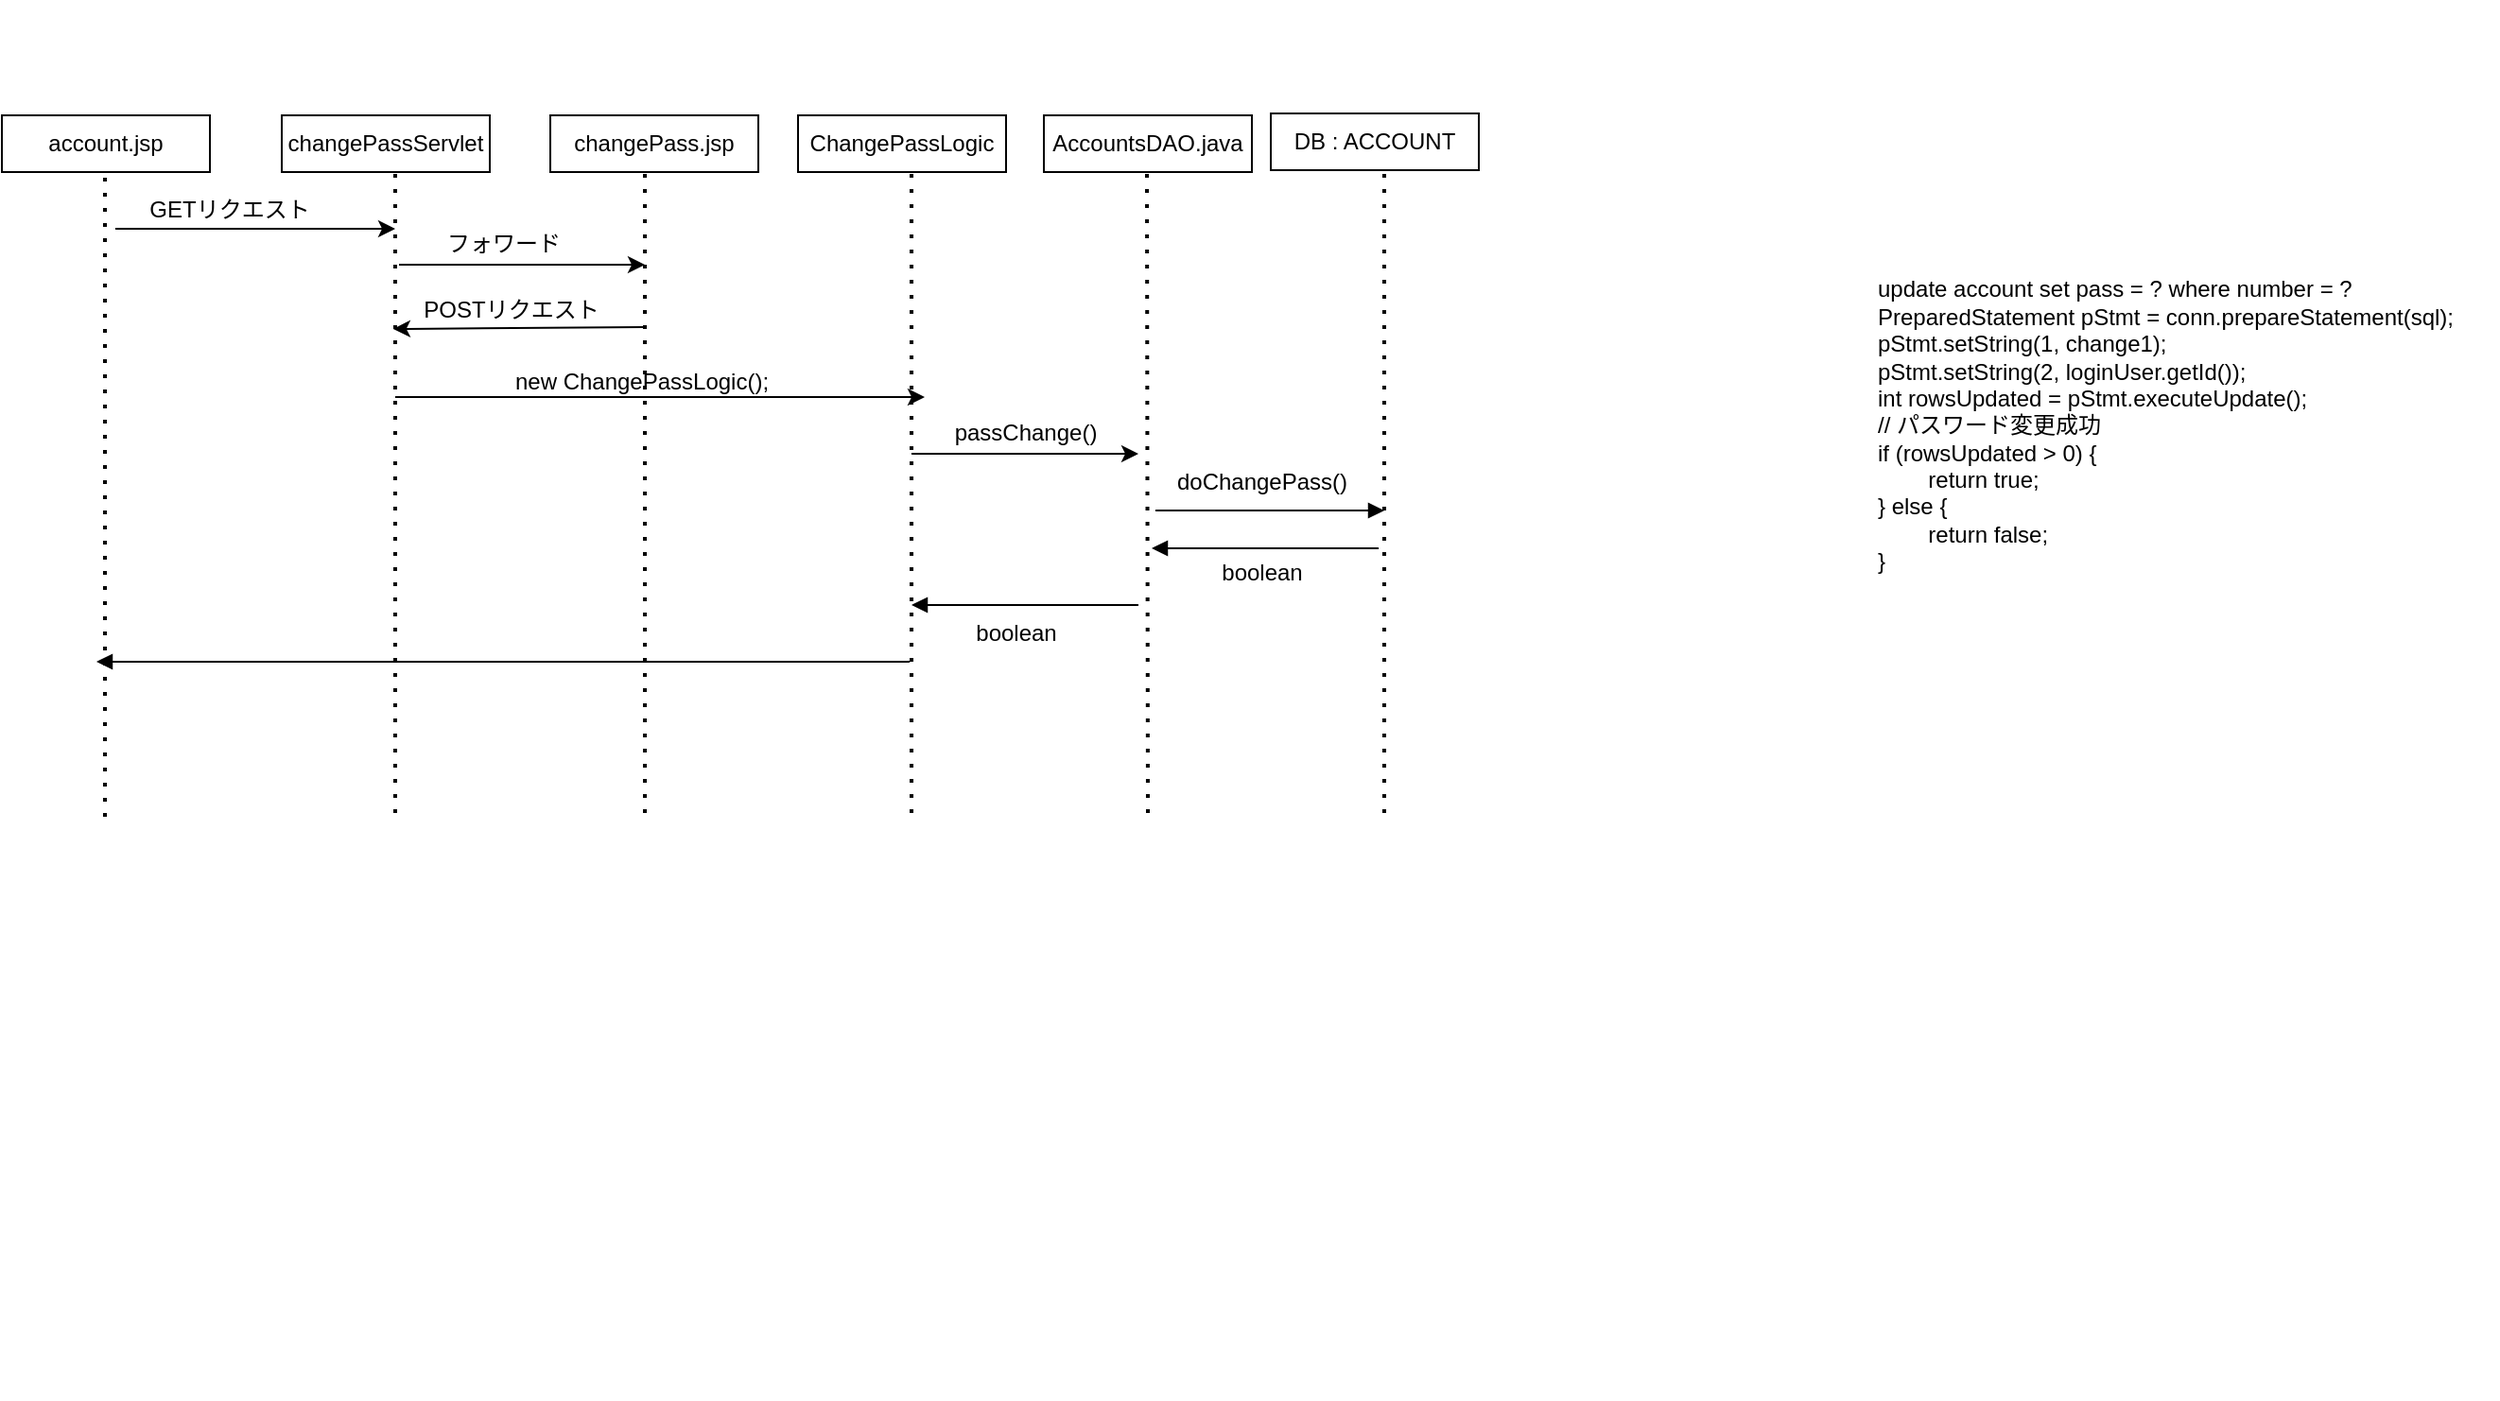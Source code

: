 <mxfile version="24.6.4" type="github">
  <diagram name="ページ1" id="5Xp1Ckhx7trgP_94kuz_">
    <mxGraphModel dx="1514" dy="772" grid="1" gridSize="10" guides="1" tooltips="1" connect="1" arrows="1" fold="1" page="1" pageScale="1" pageWidth="827" pageHeight="1169" math="0" shadow="0">
      <root>
        <mxCell id="0" />
        <mxCell id="1" parent="0" />
        <mxCell id="VqFoSKN6-C_m6PWboJRC-3" value="account.jsp" style="rounded=0;whiteSpace=wrap;html=1;" vertex="1" parent="1">
          <mxGeometry x="20" y="71" width="110" height="30" as="geometry" />
        </mxCell>
        <mxCell id="VqFoSKN6-C_m6PWboJRC-6" value="" style="endArrow=none;dashed=1;html=1;dashPattern=1 3;strokeWidth=2;rounded=0;" edge="1" parent="1">
          <mxGeometry width="50" height="50" relative="1" as="geometry">
            <mxPoint x="74.5" y="442" as="sourcePoint" />
            <mxPoint x="74.5" y="101" as="targetPoint" />
          </mxGeometry>
        </mxCell>
        <mxCell id="VqFoSKN6-C_m6PWboJRC-7" value="" style="endArrow=none;dashed=1;html=1;dashPattern=1 3;strokeWidth=2;rounded=0;" edge="1" parent="1">
          <mxGeometry width="50" height="50" relative="1" as="geometry">
            <mxPoint x="360" y="440" as="sourcePoint" />
            <mxPoint x="360" y="91" as="targetPoint" />
          </mxGeometry>
        </mxCell>
        <mxCell id="VqFoSKN6-C_m6PWboJRC-10" value="" style="endArrow=classic;html=1;rounded=0;" edge="1" parent="1">
          <mxGeometry width="50" height="50" relative="1" as="geometry">
            <mxPoint x="80" y="131" as="sourcePoint" />
            <mxPoint x="228" y="131" as="targetPoint" />
          </mxGeometry>
        </mxCell>
        <mxCell id="VqFoSKN6-C_m6PWboJRC-11" value="" style="endArrow=classic;html=1;rounded=0;entryX=-0.017;entryY=0.833;entryDx=0;entryDy=0;entryPerimeter=0;" edge="1" parent="1" target="VqFoSKN6-C_m6PWboJRC-31">
          <mxGeometry width="50" height="50" relative="1" as="geometry">
            <mxPoint x="360" y="183" as="sourcePoint" />
            <mxPoint x="220" y="183" as="targetPoint" />
          </mxGeometry>
        </mxCell>
        <mxCell id="VqFoSKN6-C_m6PWboJRC-13" value="GETリクエスト" style="text;html=1;align=center;verticalAlign=middle;resizable=0;points=[];autosize=1;strokeColor=none;fillColor=none;" vertex="1" parent="1">
          <mxGeometry x="85" y="106" width="110" height="30" as="geometry" />
        </mxCell>
        <mxCell id="VqFoSKN6-C_m6PWboJRC-17" value="" style="group" vertex="1" connectable="0" parent="1">
          <mxGeometry x="441" y="10" width="150" height="740" as="geometry" />
        </mxCell>
        <mxCell id="VqFoSKN6-C_m6PWboJRC-32" value="" style="group" vertex="1" connectable="0" parent="VqFoSKN6-C_m6PWboJRC-17">
          <mxGeometry y="10" width="150" height="730" as="geometry" />
        </mxCell>
        <mxCell id="VqFoSKN6-C_m6PWboJRC-33" value="ChangePassLogic" style="rounded=0;whiteSpace=wrap;html=1;" vertex="1" parent="VqFoSKN6-C_m6PWboJRC-32">
          <mxGeometry y="51" width="110" height="30" as="geometry" />
        </mxCell>
        <mxCell id="VqFoSKN6-C_m6PWboJRC-34" value="" style="endArrow=none;dashed=1;html=1;dashPattern=1 3;strokeWidth=2;rounded=0;" edge="1" parent="VqFoSKN6-C_m6PWboJRC-32">
          <mxGeometry width="50" height="50" relative="1" as="geometry">
            <mxPoint x="60" y="420" as="sourcePoint" />
            <mxPoint x="60" y="81" as="targetPoint" />
          </mxGeometry>
        </mxCell>
        <mxCell id="VqFoSKN6-C_m6PWboJRC-38" value="" style="endArrow=classic;html=1;rounded=0;" edge="1" parent="VqFoSKN6-C_m6PWboJRC-32">
          <mxGeometry width="50" height="50" relative="1" as="geometry">
            <mxPoint x="60" y="230" as="sourcePoint" />
            <mxPoint x="180" y="230" as="targetPoint" />
          </mxGeometry>
        </mxCell>
        <mxCell id="VqFoSKN6-C_m6PWboJRC-49" value="boolean" style="text;html=1;align=center;verticalAlign=middle;resizable=0;points=[];autosize=1;strokeColor=none;fillColor=none;" vertex="1" parent="VqFoSKN6-C_m6PWboJRC-32">
          <mxGeometry x="80" y="310" width="70" height="30" as="geometry" />
        </mxCell>
        <mxCell id="VqFoSKN6-C_m6PWboJRC-18" value="" style="group" vertex="1" connectable="0" parent="1">
          <mxGeometry x="571" y="10" width="230" height="730" as="geometry" />
        </mxCell>
        <mxCell id="VqFoSKN6-C_m6PWboJRC-9" value="" style="endArrow=none;dashed=1;html=1;dashPattern=1 3;strokeWidth=2;rounded=0;" edge="1" parent="VqFoSKN6-C_m6PWboJRC-18">
          <mxGeometry width="50" height="50" relative="1" as="geometry">
            <mxPoint x="55" y="430" as="sourcePoint" />
            <mxPoint x="54.5" y="91" as="targetPoint" />
          </mxGeometry>
        </mxCell>
        <mxCell id="VqFoSKN6-C_m6PWboJRC-21" value="" style="endArrow=none;html=1;rounded=0;startArrow=block;startFill=1;endFill=0;" edge="1" parent="VqFoSKN6-C_m6PWboJRC-18">
          <mxGeometry width="50" height="50" relative="1" as="geometry">
            <mxPoint x="180" y="270" as="sourcePoint" />
            <mxPoint x="59" y="270" as="targetPoint" />
          </mxGeometry>
        </mxCell>
        <mxCell id="VqFoSKN6-C_m6PWboJRC-5" value="AccountsDAO.java" style="rounded=0;whiteSpace=wrap;html=1;" vertex="1" parent="VqFoSKN6-C_m6PWboJRC-18">
          <mxGeometry y="61" width="110" height="30" as="geometry" />
        </mxCell>
        <mxCell id="VqFoSKN6-C_m6PWboJRC-44" value="" style="group" vertex="1" connectable="0" parent="VqFoSKN6-C_m6PWboJRC-18">
          <mxGeometry x="120" y="60" width="110" height="390" as="geometry" />
        </mxCell>
        <mxCell id="VqFoSKN6-C_m6PWboJRC-19" value="DB : ACCOUNT" style="rounded=0;whiteSpace=wrap;html=1;" vertex="1" parent="VqFoSKN6-C_m6PWboJRC-44">
          <mxGeometry width="110" height="30" as="geometry" />
        </mxCell>
        <mxCell id="VqFoSKN6-C_m6PWboJRC-20" value="" style="endArrow=none;dashed=1;html=1;dashPattern=1 3;strokeWidth=2;rounded=0;" edge="1" parent="VqFoSKN6-C_m6PWboJRC-44">
          <mxGeometry width="50" height="50" relative="1" as="geometry">
            <mxPoint x="60" y="370" as="sourcePoint" />
            <mxPoint x="60" y="30" as="targetPoint" />
          </mxGeometry>
        </mxCell>
        <mxCell id="VqFoSKN6-C_m6PWboJRC-39" value="doChangePass()" style="text;html=1;align=center;verticalAlign=middle;resizable=0;points=[];autosize=1;strokeColor=none;fillColor=none;" vertex="1" parent="VqFoSKN6-C_m6PWboJRC-44">
          <mxGeometry x="-60" y="180" width="110" height="30" as="geometry" />
        </mxCell>
        <mxCell id="VqFoSKN6-C_m6PWboJRC-36" value="passChange()" style="text;html=1;align=center;verticalAlign=middle;resizable=0;points=[];autosize=1;strokeColor=none;fillColor=none;" vertex="1" parent="VqFoSKN6-C_m6PWboJRC-18">
          <mxGeometry x="-60" y="214" width="100" height="30" as="geometry" />
        </mxCell>
        <mxCell id="VqFoSKN6-C_m6PWboJRC-47" value="" style="endArrow=none;html=1;rounded=0;startArrow=block;startFill=1;endFill=0;" edge="1" parent="VqFoSKN6-C_m6PWboJRC-18">
          <mxGeometry width="50" height="50" relative="1" as="geometry">
            <mxPoint x="-70" y="320" as="sourcePoint" />
            <mxPoint x="50" y="320" as="targetPoint" />
          </mxGeometry>
        </mxCell>
        <mxCell id="VqFoSKN6-C_m6PWboJRC-48" value="boolean" style="text;html=1;align=center;verticalAlign=middle;resizable=0;points=[];autosize=1;strokeColor=none;fillColor=none;" vertex="1" parent="VqFoSKN6-C_m6PWboJRC-18">
          <mxGeometry x="80" y="288" width="70" height="30" as="geometry" />
        </mxCell>
        <mxCell id="VqFoSKN6-C_m6PWboJRC-25" value="changePass.jsp" style="rounded=0;whiteSpace=wrap;html=1;" vertex="1" parent="1">
          <mxGeometry x="310" y="71" width="110" height="30" as="geometry" />
        </mxCell>
        <mxCell id="VqFoSKN6-C_m6PWboJRC-26" value="" style="group" vertex="1" connectable="0" parent="1">
          <mxGeometry x="168" y="20" width="110" height="730" as="geometry" />
        </mxCell>
        <mxCell id="VqFoSKN6-C_m6PWboJRC-27" value="changePassServlet" style="rounded=0;whiteSpace=wrap;html=1;" vertex="1" parent="VqFoSKN6-C_m6PWboJRC-26">
          <mxGeometry y="51" width="110" height="30" as="geometry" />
        </mxCell>
        <mxCell id="VqFoSKN6-C_m6PWboJRC-28" value="" style="endArrow=none;dashed=1;html=1;dashPattern=1 3;strokeWidth=2;rounded=0;" edge="1" parent="VqFoSKN6-C_m6PWboJRC-26">
          <mxGeometry width="50" height="50" relative="1" as="geometry">
            <mxPoint x="60" y="420" as="sourcePoint" />
            <mxPoint x="60" y="81" as="targetPoint" />
          </mxGeometry>
        </mxCell>
        <mxCell id="VqFoSKN6-C_m6PWboJRC-35" value="" style="endArrow=classic;html=1;rounded=0;" edge="1" parent="VqFoSKN6-C_m6PWboJRC-26">
          <mxGeometry width="50" height="50" relative="1" as="geometry">
            <mxPoint x="60" y="200" as="sourcePoint" />
            <mxPoint x="340" y="200" as="targetPoint" />
          </mxGeometry>
        </mxCell>
        <mxCell id="VqFoSKN6-C_m6PWboJRC-29" value="" style="endArrow=classic;html=1;rounded=0;" edge="1" parent="1">
          <mxGeometry width="50" height="50" relative="1" as="geometry">
            <mxPoint x="230" y="150" as="sourcePoint" />
            <mxPoint x="360" y="150" as="targetPoint" />
          </mxGeometry>
        </mxCell>
        <mxCell id="VqFoSKN6-C_m6PWboJRC-30" value="フォワード" style="text;html=1;align=center;verticalAlign=middle;resizable=0;points=[];autosize=1;strokeColor=none;fillColor=none;" vertex="1" parent="1">
          <mxGeometry x="245" y="124" width="80" height="30" as="geometry" />
        </mxCell>
        <mxCell id="VqFoSKN6-C_m6PWboJRC-31" value="POSTリクエスト" style="text;html=1;align=center;verticalAlign=middle;resizable=0;points=[];autosize=1;strokeColor=none;fillColor=none;" vertex="1" parent="1">
          <mxGeometry x="229" y="159" width="120" height="30" as="geometry" />
        </mxCell>
        <mxCell id="VqFoSKN6-C_m6PWboJRC-40" value="update account set pass = ? where number = ?&lt;div&gt;&lt;div&gt;&lt;span style=&quot;white-space-collapse: collapse;&quot;&gt;PreparedStatement pStmt = conn.prepareStatement(sql);&lt;/span&gt;&lt;/div&gt;&lt;div&gt;&lt;span style=&quot;white-space-collapse: collapse;&quot;&gt;pStmt.setString(1, change1);&lt;/span&gt;&lt;/div&gt;&lt;div&gt;&lt;span style=&quot;white-space-collapse: collapse;&quot;&gt;pStmt.setString(2, loginUser.getId());&lt;/span&gt;&lt;/div&gt;&lt;/div&gt;&lt;div&gt;&lt;div style=&quot;&quot;&gt;&lt;span style=&quot;white-space-collapse: collapse;&quot;&gt;int rowsUpdated = pStmt.executeUpdate();&lt;/span&gt;&lt;/div&gt;&lt;div style=&quot;&quot;&gt;&lt;span style=&quot;white-space-collapse: preserve; white-space-collapse: collapse;&quot;&gt;&#x9;&#x9;&#x9;&lt;/span&gt;&lt;/div&gt;&lt;div style=&quot;&quot;&gt;&lt;span style=&quot;white-space-collapse: collapse;&quot;&gt;// パスワード変更成功&lt;/span&gt;&lt;/div&gt;&lt;div style=&quot;&quot;&gt;&lt;span style=&quot;white-space-collapse: collapse;&quot;&gt;if (rowsUpdated &amp;gt; 0) {&lt;/span&gt;&lt;/div&gt;&lt;div style=&quot;&quot;&gt;&lt;span style=&quot;white-space-collapse: collapse;&quot;&gt;&lt;span style=&quot;white-space-collapse: preserve;&quot;&gt;&#x9;&lt;/span&gt;return true;&lt;/span&gt;&lt;/div&gt;&lt;div style=&quot;&quot;&gt;&lt;span style=&quot;white-space-collapse: collapse;&quot;&gt;} else {&lt;/span&gt;&lt;/div&gt;&lt;div style=&quot;&quot;&gt;&lt;span style=&quot;white-space-collapse: collapse;&quot;&gt;&lt;span style=&quot;white-space-collapse: preserve;&quot;&gt;&#x9;&lt;/span&gt;return false;&lt;/span&gt;&lt;/div&gt;&lt;div style=&quot;&quot;&gt;&lt;span style=&quot;white-space-collapse: collapse;&quot;&gt;}&lt;/span&gt;&lt;/div&gt;&lt;/div&gt;" style="text;html=1;align=left;verticalAlign=middle;resizable=0;points=[];autosize=1;strokeColor=none;fillColor=none;" vertex="1" parent="1">
          <mxGeometry x="1010" y="150" width="330" height="170" as="geometry" />
        </mxCell>
        <mxCell id="VqFoSKN6-C_m6PWboJRC-43" value="" style="endArrow=none;html=1;rounded=0;startArrow=block;startFill=1;endFill=0;" edge="1" parent="1">
          <mxGeometry width="50" height="50" relative="1" as="geometry">
            <mxPoint x="628" y="300" as="sourcePoint" />
            <mxPoint x="748" y="300" as="targetPoint" />
          </mxGeometry>
        </mxCell>
        <mxCell id="VqFoSKN6-C_m6PWboJRC-46" value="new ChangePassLogic();" style="text;html=1;align=center;verticalAlign=middle;resizable=0;points=[];autosize=1;strokeColor=none;fillColor=none;" vertex="1" parent="1">
          <mxGeometry x="278" y="197" width="160" height="30" as="geometry" />
        </mxCell>
        <mxCell id="VqFoSKN6-C_m6PWboJRC-50" value="" style="endArrow=none;html=1;rounded=0;startArrow=block;startFill=1;endFill=0;" edge="1" parent="1">
          <mxGeometry width="50" height="50" relative="1" as="geometry">
            <mxPoint x="70" y="360" as="sourcePoint" />
            <mxPoint x="500" y="360" as="targetPoint" />
          </mxGeometry>
        </mxCell>
      </root>
    </mxGraphModel>
  </diagram>
</mxfile>
